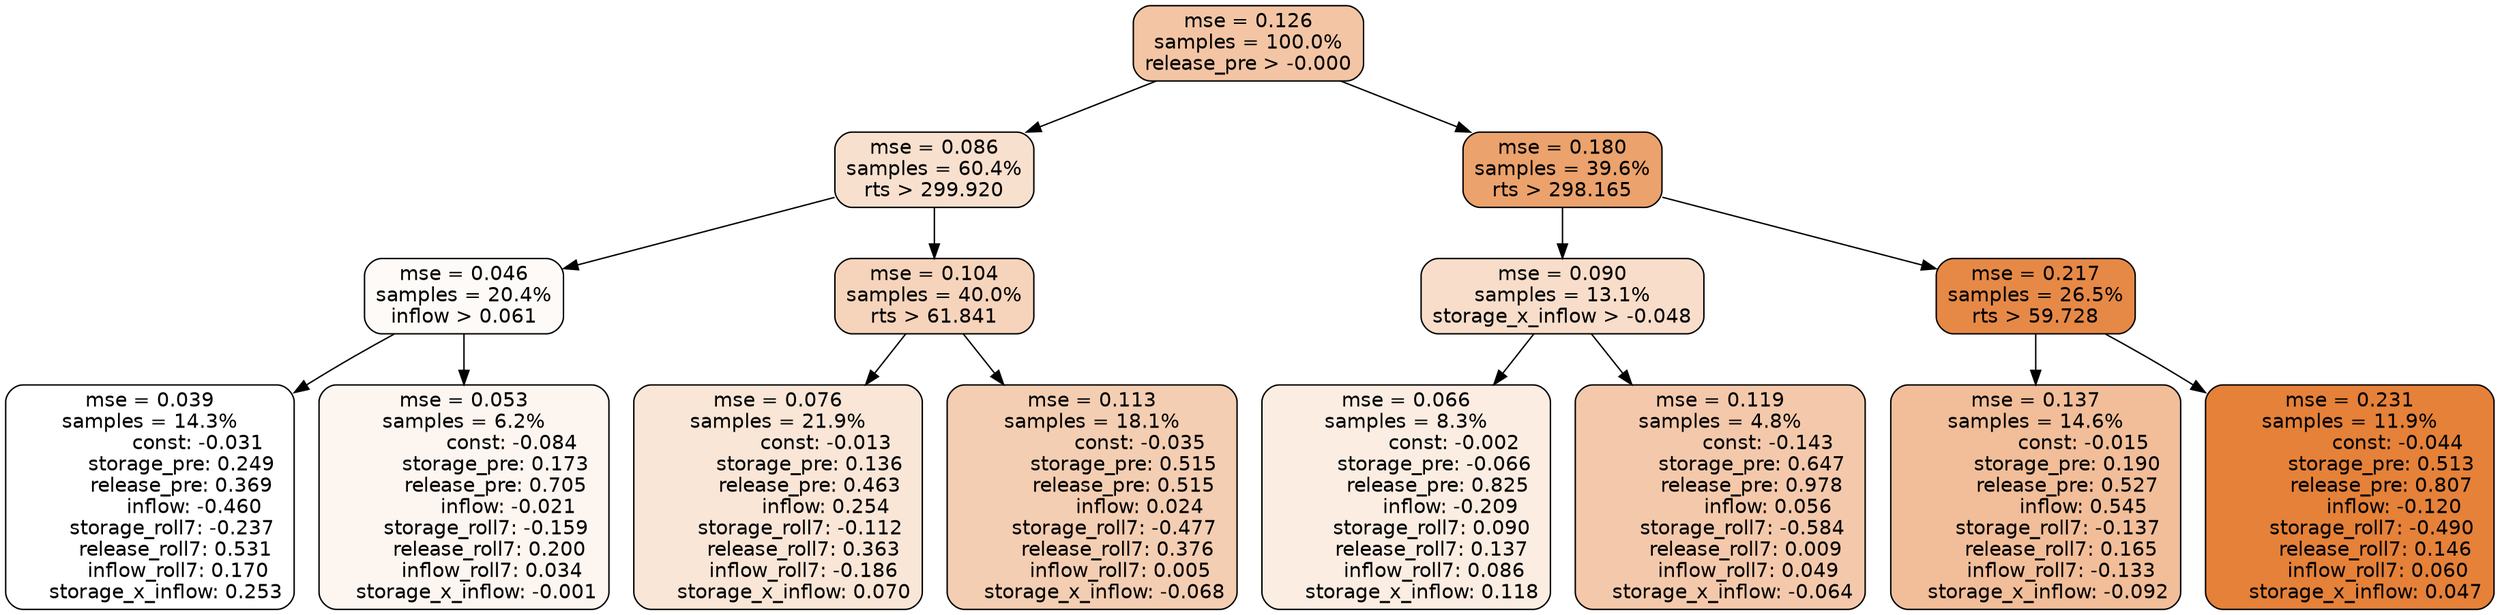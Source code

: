 digraph tree {
node [shape=rectangle, style="filled, rounded", color="black", fontname=helvetica] ;
edge [fontname=helvetica] ;
	"0" [label="mse = 0.126
samples = 100.0%
release_pre > -0.000", fillcolor="#f3c5a4"]
	"1" [label="mse = 0.086
samples = 60.4%
rts > 299.920", fillcolor="#f8e0ce"]
	"8" [label="mse = 0.180
samples = 39.6%
rts > 298.165", fillcolor="#eba26c"]
	"5" [label="mse = 0.046
samples = 20.4%
inflow > 0.061", fillcolor="#fefaf7"]
	"2" [label="mse = 0.104
samples = 40.0%
rts > 61.841", fillcolor="#f6d4bb"]
	"12" [label="mse = 0.090
samples = 13.1%
storage_x_inflow > -0.048", fillcolor="#f8ddca"]
	"9" [label="mse = 0.217
samples = 26.5%
rts > 59.728", fillcolor="#e68947"]
	"6" [label="mse = 0.039
samples = 14.3%
               const: -0.031
          storage_pre: 0.249
          release_pre: 0.369
              inflow: -0.460
       storage_roll7: -0.237
        release_roll7: 0.531
         inflow_roll7: 0.170
     storage_x_inflow: 0.253", fillcolor="#ffffff"]
	"7" [label="mse = 0.053
samples = 6.2%
               const: -0.084
          storage_pre: 0.173
          release_pre: 0.705
              inflow: -0.021
       storage_roll7: -0.159
        release_roll7: 0.200
         inflow_roll7: 0.034
    storage_x_inflow: -0.001", fillcolor="#fdf5f0"]
	"3" [label="mse = 0.076
samples = 21.9%
               const: -0.013
          storage_pre: 0.136
          release_pre: 0.463
               inflow: 0.254
       storage_roll7: -0.112
        release_roll7: 0.363
        inflow_roll7: -0.186
     storage_x_inflow: 0.070", fillcolor="#f9e6d7"]
	"4" [label="mse = 0.113
samples = 18.1%
               const: -0.035
          storage_pre: 0.515
          release_pre: 0.515
               inflow: 0.024
       storage_roll7: -0.477
        release_roll7: 0.376
         inflow_roll7: 0.005
    storage_x_inflow: -0.068", fillcolor="#f4ceb2"]
	"13" [label="mse = 0.066
samples = 8.3%
               const: -0.002
         storage_pre: -0.066
          release_pre: 0.825
              inflow: -0.209
        storage_roll7: 0.090
        release_roll7: 0.137
         inflow_roll7: 0.086
     storage_x_inflow: 0.118", fillcolor="#fbede2"]
	"14" [label="mse = 0.119
samples = 4.8%
               const: -0.143
          storage_pre: 0.647
          release_pre: 0.978
               inflow: 0.056
       storage_roll7: -0.584
        release_roll7: 0.009
         inflow_roll7: 0.049
    storage_x_inflow: -0.064", fillcolor="#f4c9ab"]
	"10" [label="mse = 0.137
samples = 14.6%
               const: -0.015
          storage_pre: 0.190
          release_pre: 0.527
               inflow: 0.545
       storage_roll7: -0.137
        release_roll7: 0.165
        inflow_roll7: -0.133
    storage_x_inflow: -0.092", fillcolor="#f1be99"]
	"11" [label="mse = 0.231
samples = 11.9%
               const: -0.044
          storage_pre: 0.513
          release_pre: 0.807
              inflow: -0.120
       storage_roll7: -0.490
        release_roll7: 0.146
         inflow_roll7: 0.060
     storage_x_inflow: 0.047", fillcolor="#e58139"]

	"0" -> "1"
	"0" -> "8"
	"1" -> "2"
	"1" -> "5"
	"8" -> "9"
	"8" -> "12"
	"5" -> "6"
	"5" -> "7"
	"2" -> "3"
	"2" -> "4"
	"12" -> "13"
	"12" -> "14"
	"9" -> "10"
	"9" -> "11"
}